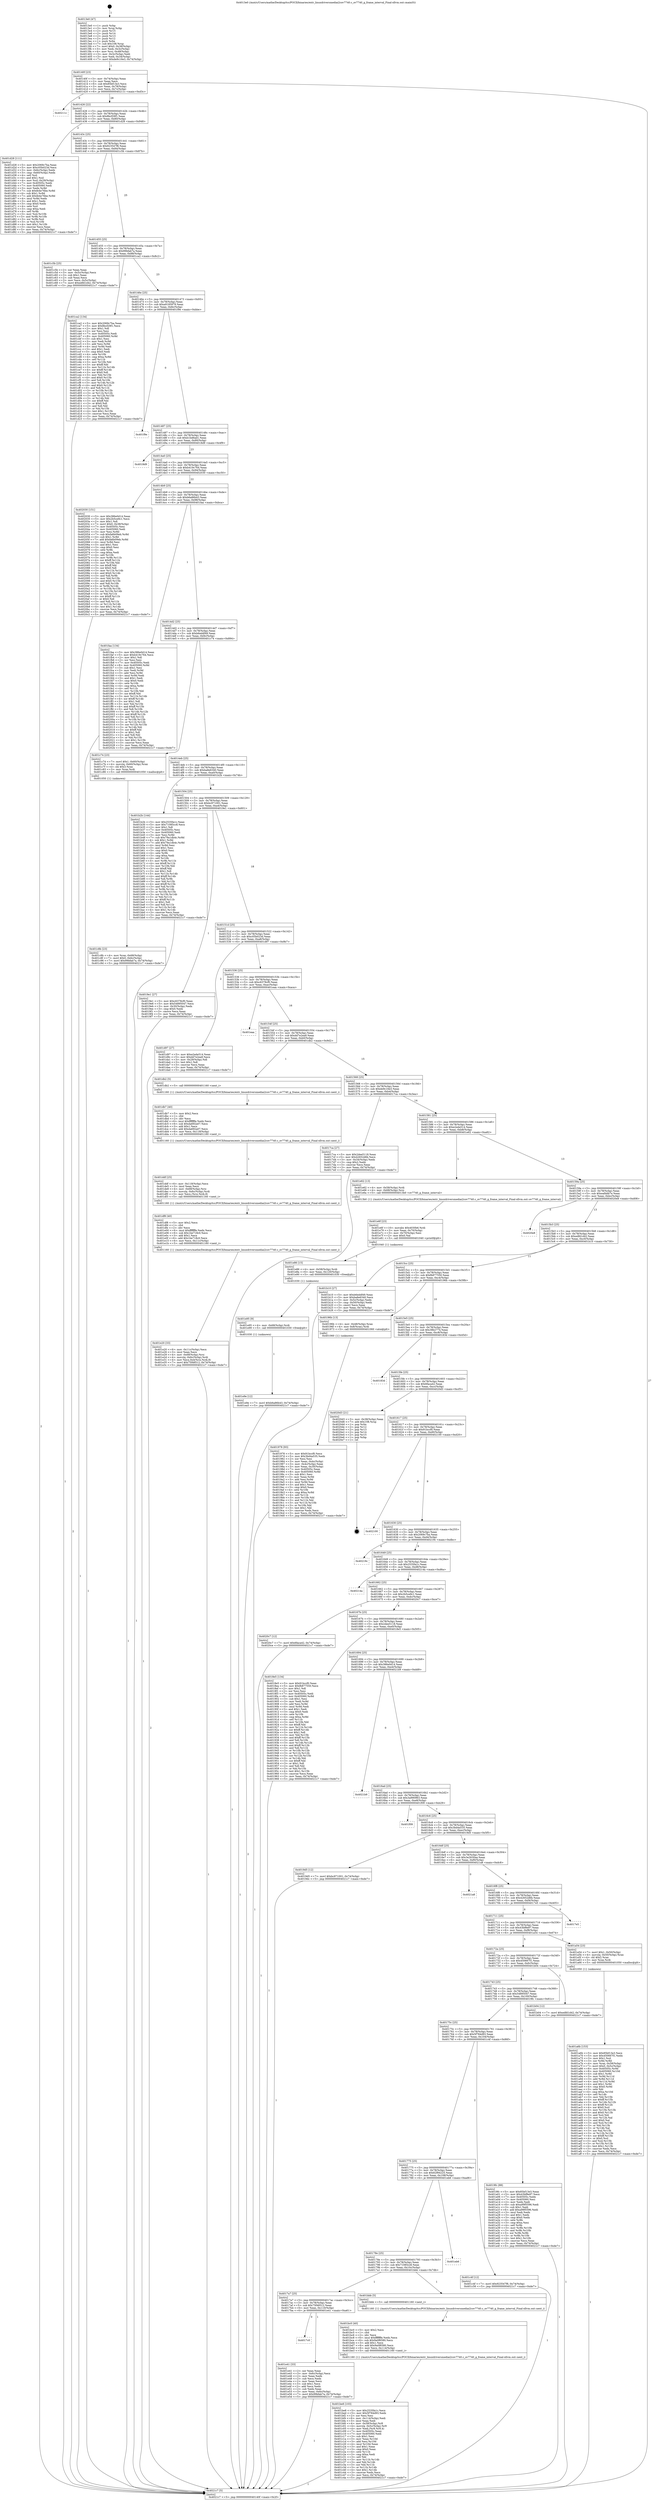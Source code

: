 digraph "0x4013e0" {
  label = "0x4013e0 (/mnt/c/Users/mathe/Desktop/tcc/POCII/binaries/extr_linuxdriversmediai2cov7740.c_ov7740_g_frame_interval_Final-ollvm.out::main(0))"
  labelloc = "t"
  node[shape=record]

  Entry [label="",width=0.3,height=0.3,shape=circle,fillcolor=black,style=filled]
  "0x40140f" [label="{
     0x40140f [23]\l
     | [instrs]\l
     &nbsp;&nbsp;0x40140f \<+3\>: mov -0x74(%rbp),%eax\l
     &nbsp;&nbsp;0x401412 \<+2\>: mov %eax,%ecx\l
     &nbsp;&nbsp;0x401414 \<+6\>: sub $0x85bf13e3,%ecx\l
     &nbsp;&nbsp;0x40141a \<+3\>: mov %eax,-0x78(%rbp)\l
     &nbsp;&nbsp;0x40141d \<+3\>: mov %ecx,-0x7c(%rbp)\l
     &nbsp;&nbsp;0x401420 \<+6\>: je 000000000040211c \<main+0xd3c\>\l
  }"]
  "0x40211c" [label="{
     0x40211c\l
  }", style=dashed]
  "0x401426" [label="{
     0x401426 [22]\l
     | [instrs]\l
     &nbsp;&nbsp;0x401426 \<+5\>: jmp 000000000040142b \<main+0x4b\>\l
     &nbsp;&nbsp;0x40142b \<+3\>: mov -0x78(%rbp),%eax\l
     &nbsp;&nbsp;0x40142e \<+5\>: sub $0x8bcf29f1,%eax\l
     &nbsp;&nbsp;0x401433 \<+3\>: mov %eax,-0x80(%rbp)\l
     &nbsp;&nbsp;0x401436 \<+6\>: je 0000000000401d28 \<main+0x948\>\l
  }"]
  Exit [label="",width=0.3,height=0.3,shape=circle,fillcolor=black,style=filled,peripheries=2]
  "0x401d28" [label="{
     0x401d28 [111]\l
     | [instrs]\l
     &nbsp;&nbsp;0x401d28 \<+5\>: mov $0x2069c7ba,%eax\l
     &nbsp;&nbsp;0x401d2d \<+5\>: mov $0xc05b023d,%ecx\l
     &nbsp;&nbsp;0x401d32 \<+3\>: mov -0x6c(%rbp),%edx\l
     &nbsp;&nbsp;0x401d35 \<+3\>: cmp -0x60(%rbp),%edx\l
     &nbsp;&nbsp;0x401d38 \<+4\>: setl %sil\l
     &nbsp;&nbsp;0x401d3c \<+4\>: and $0x1,%sil\l
     &nbsp;&nbsp;0x401d40 \<+4\>: mov %sil,-0x29(%rbp)\l
     &nbsp;&nbsp;0x401d44 \<+7\>: mov 0x40505c,%edx\l
     &nbsp;&nbsp;0x401d4b \<+7\>: mov 0x405060,%edi\l
     &nbsp;&nbsp;0x401d52 \<+3\>: mov %edx,%r8d\l
     &nbsp;&nbsp;0x401d55 \<+7\>: sub $0xfe4e76be,%r8d\l
     &nbsp;&nbsp;0x401d5c \<+4\>: sub $0x1,%r8d\l
     &nbsp;&nbsp;0x401d60 \<+7\>: add $0xfe4e76be,%r8d\l
     &nbsp;&nbsp;0x401d67 \<+4\>: imul %r8d,%edx\l
     &nbsp;&nbsp;0x401d6b \<+3\>: and $0x1,%edx\l
     &nbsp;&nbsp;0x401d6e \<+3\>: cmp $0x0,%edx\l
     &nbsp;&nbsp;0x401d71 \<+4\>: sete %sil\l
     &nbsp;&nbsp;0x401d75 \<+3\>: cmp $0xa,%edi\l
     &nbsp;&nbsp;0x401d78 \<+4\>: setl %r9b\l
     &nbsp;&nbsp;0x401d7c \<+3\>: mov %sil,%r10b\l
     &nbsp;&nbsp;0x401d7f \<+3\>: and %r9b,%r10b\l
     &nbsp;&nbsp;0x401d82 \<+3\>: xor %r9b,%sil\l
     &nbsp;&nbsp;0x401d85 \<+3\>: or %sil,%r10b\l
     &nbsp;&nbsp;0x401d88 \<+4\>: test $0x1,%r10b\l
     &nbsp;&nbsp;0x401d8c \<+3\>: cmovne %ecx,%eax\l
     &nbsp;&nbsp;0x401d8f \<+3\>: mov %eax,-0x74(%rbp)\l
     &nbsp;&nbsp;0x401d92 \<+5\>: jmp 00000000004021c7 \<main+0xde7\>\l
  }"]
  "0x40143c" [label="{
     0x40143c [25]\l
     | [instrs]\l
     &nbsp;&nbsp;0x40143c \<+5\>: jmp 0000000000401441 \<main+0x61\>\l
     &nbsp;&nbsp;0x401441 \<+3\>: mov -0x78(%rbp),%eax\l
     &nbsp;&nbsp;0x401444 \<+5\>: sub $0x923547f6,%eax\l
     &nbsp;&nbsp;0x401449 \<+6\>: mov %eax,-0x84(%rbp)\l
     &nbsp;&nbsp;0x40144f \<+6\>: je 0000000000401c5b \<main+0x87b\>\l
  }"]
  "0x401e9e" [label="{
     0x401e9e [12]\l
     | [instrs]\l
     &nbsp;&nbsp;0x401e9e \<+7\>: movl $0xb6a86b43,-0x74(%rbp)\l
     &nbsp;&nbsp;0x401ea5 \<+5\>: jmp 00000000004021c7 \<main+0xde7\>\l
  }"]
  "0x401c5b" [label="{
     0x401c5b [25]\l
     | [instrs]\l
     &nbsp;&nbsp;0x401c5b \<+2\>: xor %eax,%eax\l
     &nbsp;&nbsp;0x401c5d \<+3\>: mov -0x5c(%rbp),%ecx\l
     &nbsp;&nbsp;0x401c60 \<+3\>: sub $0x1,%eax\l
     &nbsp;&nbsp;0x401c63 \<+2\>: sub %eax,%ecx\l
     &nbsp;&nbsp;0x401c65 \<+3\>: mov %ecx,-0x5c(%rbp)\l
     &nbsp;&nbsp;0x401c68 \<+7\>: movl $0xedfd1d42,-0x74(%rbp)\l
     &nbsp;&nbsp;0x401c6f \<+5\>: jmp 00000000004021c7 \<main+0xde7\>\l
  }"]
  "0x401455" [label="{
     0x401455 [25]\l
     | [instrs]\l
     &nbsp;&nbsp;0x401455 \<+5\>: jmp 000000000040145a \<main+0x7a\>\l
     &nbsp;&nbsp;0x40145a \<+3\>: mov -0x78(%rbp),%eax\l
     &nbsp;&nbsp;0x40145d \<+5\>: sub $0x99bfab7a,%eax\l
     &nbsp;&nbsp;0x401462 \<+6\>: mov %eax,-0x88(%rbp)\l
     &nbsp;&nbsp;0x401468 \<+6\>: je 0000000000401ca2 \<main+0x8c2\>\l
  }"]
  "0x401e95" [label="{
     0x401e95 [9]\l
     | [instrs]\l
     &nbsp;&nbsp;0x401e95 \<+4\>: mov -0x68(%rbp),%rdi\l
     &nbsp;&nbsp;0x401e99 \<+5\>: call 0000000000401030 \<free@plt\>\l
     | [calls]\l
     &nbsp;&nbsp;0x401030 \{1\} (unknown)\l
  }"]
  "0x401ca2" [label="{
     0x401ca2 [134]\l
     | [instrs]\l
     &nbsp;&nbsp;0x401ca2 \<+5\>: mov $0x2069c7ba,%eax\l
     &nbsp;&nbsp;0x401ca7 \<+5\>: mov $0x8bcf29f1,%ecx\l
     &nbsp;&nbsp;0x401cac \<+2\>: mov $0x1,%dl\l
     &nbsp;&nbsp;0x401cae \<+2\>: xor %esi,%esi\l
     &nbsp;&nbsp;0x401cb0 \<+7\>: mov 0x40505c,%edi\l
     &nbsp;&nbsp;0x401cb7 \<+8\>: mov 0x405060,%r8d\l
     &nbsp;&nbsp;0x401cbf \<+3\>: sub $0x1,%esi\l
     &nbsp;&nbsp;0x401cc2 \<+3\>: mov %edi,%r9d\l
     &nbsp;&nbsp;0x401cc5 \<+3\>: add %esi,%r9d\l
     &nbsp;&nbsp;0x401cc8 \<+4\>: imul %r9d,%edi\l
     &nbsp;&nbsp;0x401ccc \<+3\>: and $0x1,%edi\l
     &nbsp;&nbsp;0x401ccf \<+3\>: cmp $0x0,%edi\l
     &nbsp;&nbsp;0x401cd2 \<+4\>: sete %r10b\l
     &nbsp;&nbsp;0x401cd6 \<+4\>: cmp $0xa,%r8d\l
     &nbsp;&nbsp;0x401cda \<+4\>: setl %r11b\l
     &nbsp;&nbsp;0x401cde \<+3\>: mov %r10b,%bl\l
     &nbsp;&nbsp;0x401ce1 \<+3\>: xor $0xff,%bl\l
     &nbsp;&nbsp;0x401ce4 \<+3\>: mov %r11b,%r14b\l
     &nbsp;&nbsp;0x401ce7 \<+4\>: xor $0xff,%r14b\l
     &nbsp;&nbsp;0x401ceb \<+3\>: xor $0x0,%dl\l
     &nbsp;&nbsp;0x401cee \<+3\>: mov %bl,%r15b\l
     &nbsp;&nbsp;0x401cf1 \<+4\>: and $0x0,%r15b\l
     &nbsp;&nbsp;0x401cf5 \<+3\>: and %dl,%r10b\l
     &nbsp;&nbsp;0x401cf8 \<+3\>: mov %r14b,%r12b\l
     &nbsp;&nbsp;0x401cfb \<+4\>: and $0x0,%r12b\l
     &nbsp;&nbsp;0x401cff \<+3\>: and %dl,%r11b\l
     &nbsp;&nbsp;0x401d02 \<+3\>: or %r10b,%r15b\l
     &nbsp;&nbsp;0x401d05 \<+3\>: or %r11b,%r12b\l
     &nbsp;&nbsp;0x401d08 \<+3\>: xor %r12b,%r15b\l
     &nbsp;&nbsp;0x401d0b \<+3\>: or %r14b,%bl\l
     &nbsp;&nbsp;0x401d0e \<+3\>: xor $0xff,%bl\l
     &nbsp;&nbsp;0x401d11 \<+3\>: or $0x0,%dl\l
     &nbsp;&nbsp;0x401d14 \<+2\>: and %dl,%bl\l
     &nbsp;&nbsp;0x401d16 \<+3\>: or %bl,%r15b\l
     &nbsp;&nbsp;0x401d19 \<+4\>: test $0x1,%r15b\l
     &nbsp;&nbsp;0x401d1d \<+3\>: cmovne %ecx,%eax\l
     &nbsp;&nbsp;0x401d20 \<+3\>: mov %eax,-0x74(%rbp)\l
     &nbsp;&nbsp;0x401d23 \<+5\>: jmp 00000000004021c7 \<main+0xde7\>\l
  }"]
  "0x40146e" [label="{
     0x40146e [25]\l
     | [instrs]\l
     &nbsp;&nbsp;0x40146e \<+5\>: jmp 0000000000401473 \<main+0x93\>\l
     &nbsp;&nbsp;0x401473 \<+3\>: mov -0x78(%rbp),%eax\l
     &nbsp;&nbsp;0x401476 \<+5\>: sub $0xa9185979,%eax\l
     &nbsp;&nbsp;0x40147b \<+6\>: mov %eax,-0x8c(%rbp)\l
     &nbsp;&nbsp;0x401481 \<+6\>: je 0000000000401f9e \<main+0xbbe\>\l
  }"]
  "0x401e86" [label="{
     0x401e86 [15]\l
     | [instrs]\l
     &nbsp;&nbsp;0x401e86 \<+4\>: mov -0x58(%rbp),%rdi\l
     &nbsp;&nbsp;0x401e8a \<+6\>: mov %eax,-0x120(%rbp)\l
     &nbsp;&nbsp;0x401e90 \<+5\>: call 0000000000401030 \<free@plt\>\l
     | [calls]\l
     &nbsp;&nbsp;0x401030 \{1\} (unknown)\l
  }"]
  "0x401f9e" [label="{
     0x401f9e\l
  }", style=dashed]
  "0x401487" [label="{
     0x401487 [25]\l
     | [instrs]\l
     &nbsp;&nbsp;0x401487 \<+5\>: jmp 000000000040148c \<main+0xac\>\l
     &nbsp;&nbsp;0x40148c \<+3\>: mov -0x78(%rbp),%eax\l
     &nbsp;&nbsp;0x40148f \<+5\>: sub $0xb1bd6ad1,%eax\l
     &nbsp;&nbsp;0x401494 \<+6\>: mov %eax,-0x90(%rbp)\l
     &nbsp;&nbsp;0x40149a \<+6\>: je 00000000004018d9 \<main+0x4f9\>\l
  }"]
  "0x401e6f" [label="{
     0x401e6f [23]\l
     | [instrs]\l
     &nbsp;&nbsp;0x401e6f \<+10\>: movabs $0x4030b6,%rdi\l
     &nbsp;&nbsp;0x401e79 \<+3\>: mov %eax,-0x70(%rbp)\l
     &nbsp;&nbsp;0x401e7c \<+3\>: mov -0x70(%rbp),%esi\l
     &nbsp;&nbsp;0x401e7f \<+2\>: mov $0x0,%al\l
     &nbsp;&nbsp;0x401e81 \<+5\>: call 0000000000401040 \<printf@plt\>\l
     | [calls]\l
     &nbsp;&nbsp;0x401040 \{1\} (unknown)\l
  }"]
  "0x4018d9" [label="{
     0x4018d9\l
  }", style=dashed]
  "0x4014a0" [label="{
     0x4014a0 [25]\l
     | [instrs]\l
     &nbsp;&nbsp;0x4014a0 \<+5\>: jmp 00000000004014a5 \<main+0xc5\>\l
     &nbsp;&nbsp;0x4014a5 \<+3\>: mov -0x78(%rbp),%eax\l
     &nbsp;&nbsp;0x4014a8 \<+5\>: sub $0xb419c764,%eax\l
     &nbsp;&nbsp;0x4014ad \<+6\>: mov %eax,-0x94(%rbp)\l
     &nbsp;&nbsp;0x4014b3 \<+6\>: je 0000000000402030 \<main+0xc50\>\l
  }"]
  "0x4017c0" [label="{
     0x4017c0\l
  }", style=dashed]
  "0x402030" [label="{
     0x402030 [151]\l
     | [instrs]\l
     &nbsp;&nbsp;0x402030 \<+5\>: mov $0x386e0d14,%eax\l
     &nbsp;&nbsp;0x402035 \<+5\>: mov $0x2b5ce9c1,%ecx\l
     &nbsp;&nbsp;0x40203a \<+2\>: mov $0x1,%dl\l
     &nbsp;&nbsp;0x40203c \<+7\>: movl $0x0,-0x38(%rbp)\l
     &nbsp;&nbsp;0x402043 \<+7\>: mov 0x40505c,%esi\l
     &nbsp;&nbsp;0x40204a \<+7\>: mov 0x405060,%edi\l
     &nbsp;&nbsp;0x402051 \<+3\>: mov %esi,%r8d\l
     &nbsp;&nbsp;0x402054 \<+7\>: sub $0xfa6b09eb,%r8d\l
     &nbsp;&nbsp;0x40205b \<+4\>: sub $0x1,%r8d\l
     &nbsp;&nbsp;0x40205f \<+7\>: add $0xfa6b09eb,%r8d\l
     &nbsp;&nbsp;0x402066 \<+4\>: imul %r8d,%esi\l
     &nbsp;&nbsp;0x40206a \<+3\>: and $0x1,%esi\l
     &nbsp;&nbsp;0x40206d \<+3\>: cmp $0x0,%esi\l
     &nbsp;&nbsp;0x402070 \<+4\>: sete %r9b\l
     &nbsp;&nbsp;0x402074 \<+3\>: cmp $0xa,%edi\l
     &nbsp;&nbsp;0x402077 \<+4\>: setl %r10b\l
     &nbsp;&nbsp;0x40207b \<+3\>: mov %r9b,%r11b\l
     &nbsp;&nbsp;0x40207e \<+4\>: xor $0xff,%r11b\l
     &nbsp;&nbsp;0x402082 \<+3\>: mov %r10b,%bl\l
     &nbsp;&nbsp;0x402085 \<+3\>: xor $0xff,%bl\l
     &nbsp;&nbsp;0x402088 \<+3\>: xor $0x0,%dl\l
     &nbsp;&nbsp;0x40208b \<+3\>: mov %r11b,%r14b\l
     &nbsp;&nbsp;0x40208e \<+4\>: and $0x0,%r14b\l
     &nbsp;&nbsp;0x402092 \<+3\>: and %dl,%r9b\l
     &nbsp;&nbsp;0x402095 \<+3\>: mov %bl,%r15b\l
     &nbsp;&nbsp;0x402098 \<+4\>: and $0x0,%r15b\l
     &nbsp;&nbsp;0x40209c \<+3\>: and %dl,%r10b\l
     &nbsp;&nbsp;0x40209f \<+3\>: or %r9b,%r14b\l
     &nbsp;&nbsp;0x4020a2 \<+3\>: or %r10b,%r15b\l
     &nbsp;&nbsp;0x4020a5 \<+3\>: xor %r15b,%r14b\l
     &nbsp;&nbsp;0x4020a8 \<+3\>: or %bl,%r11b\l
     &nbsp;&nbsp;0x4020ab \<+4\>: xor $0xff,%r11b\l
     &nbsp;&nbsp;0x4020af \<+3\>: or $0x0,%dl\l
     &nbsp;&nbsp;0x4020b2 \<+3\>: and %dl,%r11b\l
     &nbsp;&nbsp;0x4020b5 \<+3\>: or %r11b,%r14b\l
     &nbsp;&nbsp;0x4020b8 \<+4\>: test $0x1,%r14b\l
     &nbsp;&nbsp;0x4020bc \<+3\>: cmovne %ecx,%eax\l
     &nbsp;&nbsp;0x4020bf \<+3\>: mov %eax,-0x74(%rbp)\l
     &nbsp;&nbsp;0x4020c2 \<+5\>: jmp 00000000004021c7 \<main+0xde7\>\l
  }"]
  "0x4014b9" [label="{
     0x4014b9 [25]\l
     | [instrs]\l
     &nbsp;&nbsp;0x4014b9 \<+5\>: jmp 00000000004014be \<main+0xde\>\l
     &nbsp;&nbsp;0x4014be \<+3\>: mov -0x78(%rbp),%eax\l
     &nbsp;&nbsp;0x4014c1 \<+5\>: sub $0xb6a86b43,%eax\l
     &nbsp;&nbsp;0x4014c6 \<+6\>: mov %eax,-0x98(%rbp)\l
     &nbsp;&nbsp;0x4014cc \<+6\>: je 0000000000401faa \<main+0xbca\>\l
  }"]
  "0x401e41" [label="{
     0x401e41 [33]\l
     | [instrs]\l
     &nbsp;&nbsp;0x401e41 \<+2\>: xor %eax,%eax\l
     &nbsp;&nbsp;0x401e43 \<+3\>: mov -0x6c(%rbp),%ecx\l
     &nbsp;&nbsp;0x401e46 \<+2\>: mov %eax,%edx\l
     &nbsp;&nbsp;0x401e48 \<+2\>: sub %ecx,%edx\l
     &nbsp;&nbsp;0x401e4a \<+2\>: mov %eax,%ecx\l
     &nbsp;&nbsp;0x401e4c \<+3\>: sub $0x1,%ecx\l
     &nbsp;&nbsp;0x401e4f \<+2\>: add %ecx,%edx\l
     &nbsp;&nbsp;0x401e51 \<+2\>: sub %edx,%eax\l
     &nbsp;&nbsp;0x401e53 \<+3\>: mov %eax,-0x6c(%rbp)\l
     &nbsp;&nbsp;0x401e56 \<+7\>: movl $0x99bfab7a,-0x74(%rbp)\l
     &nbsp;&nbsp;0x401e5d \<+5\>: jmp 00000000004021c7 \<main+0xde7\>\l
  }"]
  "0x401faa" [label="{
     0x401faa [134]\l
     | [instrs]\l
     &nbsp;&nbsp;0x401faa \<+5\>: mov $0x386e0d14,%eax\l
     &nbsp;&nbsp;0x401faf \<+5\>: mov $0xb419c764,%ecx\l
     &nbsp;&nbsp;0x401fb4 \<+2\>: mov $0x1,%dl\l
     &nbsp;&nbsp;0x401fb6 \<+2\>: xor %esi,%esi\l
     &nbsp;&nbsp;0x401fb8 \<+7\>: mov 0x40505c,%edi\l
     &nbsp;&nbsp;0x401fbf \<+8\>: mov 0x405060,%r8d\l
     &nbsp;&nbsp;0x401fc7 \<+3\>: sub $0x1,%esi\l
     &nbsp;&nbsp;0x401fca \<+3\>: mov %edi,%r9d\l
     &nbsp;&nbsp;0x401fcd \<+3\>: add %esi,%r9d\l
     &nbsp;&nbsp;0x401fd0 \<+4\>: imul %r9d,%edi\l
     &nbsp;&nbsp;0x401fd4 \<+3\>: and $0x1,%edi\l
     &nbsp;&nbsp;0x401fd7 \<+3\>: cmp $0x0,%edi\l
     &nbsp;&nbsp;0x401fda \<+4\>: sete %r10b\l
     &nbsp;&nbsp;0x401fde \<+4\>: cmp $0xa,%r8d\l
     &nbsp;&nbsp;0x401fe2 \<+4\>: setl %r11b\l
     &nbsp;&nbsp;0x401fe6 \<+3\>: mov %r10b,%bl\l
     &nbsp;&nbsp;0x401fe9 \<+3\>: xor $0xff,%bl\l
     &nbsp;&nbsp;0x401fec \<+3\>: mov %r11b,%r14b\l
     &nbsp;&nbsp;0x401fef \<+4\>: xor $0xff,%r14b\l
     &nbsp;&nbsp;0x401ff3 \<+3\>: xor $0x1,%dl\l
     &nbsp;&nbsp;0x401ff6 \<+3\>: mov %bl,%r15b\l
     &nbsp;&nbsp;0x401ff9 \<+4\>: and $0xff,%r15b\l
     &nbsp;&nbsp;0x401ffd \<+3\>: and %dl,%r10b\l
     &nbsp;&nbsp;0x402000 \<+3\>: mov %r14b,%r12b\l
     &nbsp;&nbsp;0x402003 \<+4\>: and $0xff,%r12b\l
     &nbsp;&nbsp;0x402007 \<+3\>: and %dl,%r11b\l
     &nbsp;&nbsp;0x40200a \<+3\>: or %r10b,%r15b\l
     &nbsp;&nbsp;0x40200d \<+3\>: or %r11b,%r12b\l
     &nbsp;&nbsp;0x402010 \<+3\>: xor %r12b,%r15b\l
     &nbsp;&nbsp;0x402013 \<+3\>: or %r14b,%bl\l
     &nbsp;&nbsp;0x402016 \<+3\>: xor $0xff,%bl\l
     &nbsp;&nbsp;0x402019 \<+3\>: or $0x1,%dl\l
     &nbsp;&nbsp;0x40201c \<+2\>: and %dl,%bl\l
     &nbsp;&nbsp;0x40201e \<+3\>: or %bl,%r15b\l
     &nbsp;&nbsp;0x402021 \<+4\>: test $0x1,%r15b\l
     &nbsp;&nbsp;0x402025 \<+3\>: cmovne %ecx,%eax\l
     &nbsp;&nbsp;0x402028 \<+3\>: mov %eax,-0x74(%rbp)\l
     &nbsp;&nbsp;0x40202b \<+5\>: jmp 00000000004021c7 \<main+0xde7\>\l
  }"]
  "0x4014d2" [label="{
     0x4014d2 [25]\l
     | [instrs]\l
     &nbsp;&nbsp;0x4014d2 \<+5\>: jmp 00000000004014d7 \<main+0xf7\>\l
     &nbsp;&nbsp;0x4014d7 \<+3\>: mov -0x78(%rbp),%eax\l
     &nbsp;&nbsp;0x4014da \<+5\>: sub $0xb6eddf49,%eax\l
     &nbsp;&nbsp;0x4014df \<+6\>: mov %eax,-0x9c(%rbp)\l
     &nbsp;&nbsp;0x4014e5 \<+6\>: je 0000000000401c74 \<main+0x894\>\l
  }"]
  "0x401e20" [label="{
     0x401e20 [33]\l
     | [instrs]\l
     &nbsp;&nbsp;0x401e20 \<+6\>: mov -0x11c(%rbp),%ecx\l
     &nbsp;&nbsp;0x401e26 \<+3\>: imul %eax,%ecx\l
     &nbsp;&nbsp;0x401e29 \<+4\>: mov -0x68(%rbp),%rsi\l
     &nbsp;&nbsp;0x401e2d \<+4\>: movslq -0x6c(%rbp),%rdi\l
     &nbsp;&nbsp;0x401e31 \<+4\>: mov %ecx,0x4(%rsi,%rdi,8)\l
     &nbsp;&nbsp;0x401e35 \<+7\>: movl $0x75f48512,-0x74(%rbp)\l
     &nbsp;&nbsp;0x401e3c \<+5\>: jmp 00000000004021c7 \<main+0xde7\>\l
  }"]
  "0x401c74" [label="{
     0x401c74 [23]\l
     | [instrs]\l
     &nbsp;&nbsp;0x401c74 \<+7\>: movl $0x1,-0x60(%rbp)\l
     &nbsp;&nbsp;0x401c7b \<+4\>: movslq -0x60(%rbp),%rax\l
     &nbsp;&nbsp;0x401c7f \<+4\>: shl $0x3,%rax\l
     &nbsp;&nbsp;0x401c83 \<+3\>: mov %rax,%rdi\l
     &nbsp;&nbsp;0x401c86 \<+5\>: call 0000000000401050 \<malloc@plt\>\l
     | [calls]\l
     &nbsp;&nbsp;0x401050 \{1\} (unknown)\l
  }"]
  "0x4014eb" [label="{
     0x4014eb [25]\l
     | [instrs]\l
     &nbsp;&nbsp;0x4014eb \<+5\>: jmp 00000000004014f0 \<main+0x110\>\l
     &nbsp;&nbsp;0x4014f0 \<+3\>: mov -0x78(%rbp),%eax\l
     &nbsp;&nbsp;0x4014f3 \<+5\>: sub $0xba8e6340,%eax\l
     &nbsp;&nbsp;0x4014f8 \<+6\>: mov %eax,-0xa0(%rbp)\l
     &nbsp;&nbsp;0x4014fe \<+6\>: je 0000000000401b2b \<main+0x74b\>\l
  }"]
  "0x401df8" [label="{
     0x401df8 [40]\l
     | [instrs]\l
     &nbsp;&nbsp;0x401df8 \<+5\>: mov $0x2,%ecx\l
     &nbsp;&nbsp;0x401dfd \<+1\>: cltd\l
     &nbsp;&nbsp;0x401dfe \<+2\>: idiv %ecx\l
     &nbsp;&nbsp;0x401e00 \<+6\>: imul $0xfffffffe,%edx,%ecx\l
     &nbsp;&nbsp;0x401e06 \<+6\>: sub $0x1be718c0,%ecx\l
     &nbsp;&nbsp;0x401e0c \<+3\>: add $0x1,%ecx\l
     &nbsp;&nbsp;0x401e0f \<+6\>: add $0x1be718c0,%ecx\l
     &nbsp;&nbsp;0x401e15 \<+6\>: mov %ecx,-0x11c(%rbp)\l
     &nbsp;&nbsp;0x401e1b \<+5\>: call 0000000000401160 \<next_i\>\l
     | [calls]\l
     &nbsp;&nbsp;0x401160 \{1\} (/mnt/c/Users/mathe/Desktop/tcc/POCII/binaries/extr_linuxdriversmediai2cov7740.c_ov7740_g_frame_interval_Final-ollvm.out::next_i)\l
  }"]
  "0x401b2b" [label="{
     0x401b2b [144]\l
     | [instrs]\l
     &nbsp;&nbsp;0x401b2b \<+5\>: mov $0x2535fa1c,%eax\l
     &nbsp;&nbsp;0x401b30 \<+5\>: mov $0x71085cc8,%ecx\l
     &nbsp;&nbsp;0x401b35 \<+2\>: mov $0x1,%dl\l
     &nbsp;&nbsp;0x401b37 \<+7\>: mov 0x40505c,%esi\l
     &nbsp;&nbsp;0x401b3e \<+7\>: mov 0x405060,%edi\l
     &nbsp;&nbsp;0x401b45 \<+3\>: mov %esi,%r8d\l
     &nbsp;&nbsp;0x401b48 \<+7\>: sub $0x79a1db4c,%r8d\l
     &nbsp;&nbsp;0x401b4f \<+4\>: sub $0x1,%r8d\l
     &nbsp;&nbsp;0x401b53 \<+7\>: add $0x79a1db4c,%r8d\l
     &nbsp;&nbsp;0x401b5a \<+4\>: imul %r8d,%esi\l
     &nbsp;&nbsp;0x401b5e \<+3\>: and $0x1,%esi\l
     &nbsp;&nbsp;0x401b61 \<+3\>: cmp $0x0,%esi\l
     &nbsp;&nbsp;0x401b64 \<+4\>: sete %r9b\l
     &nbsp;&nbsp;0x401b68 \<+3\>: cmp $0xa,%edi\l
     &nbsp;&nbsp;0x401b6b \<+4\>: setl %r10b\l
     &nbsp;&nbsp;0x401b6f \<+3\>: mov %r9b,%r11b\l
     &nbsp;&nbsp;0x401b72 \<+4\>: xor $0xff,%r11b\l
     &nbsp;&nbsp;0x401b76 \<+3\>: mov %r10b,%bl\l
     &nbsp;&nbsp;0x401b79 \<+3\>: xor $0xff,%bl\l
     &nbsp;&nbsp;0x401b7c \<+3\>: xor $0x1,%dl\l
     &nbsp;&nbsp;0x401b7f \<+3\>: mov %r11b,%r14b\l
     &nbsp;&nbsp;0x401b82 \<+4\>: and $0xff,%r14b\l
     &nbsp;&nbsp;0x401b86 \<+3\>: and %dl,%r9b\l
     &nbsp;&nbsp;0x401b89 \<+3\>: mov %bl,%r15b\l
     &nbsp;&nbsp;0x401b8c \<+4\>: and $0xff,%r15b\l
     &nbsp;&nbsp;0x401b90 \<+3\>: and %dl,%r10b\l
     &nbsp;&nbsp;0x401b93 \<+3\>: or %r9b,%r14b\l
     &nbsp;&nbsp;0x401b96 \<+3\>: or %r10b,%r15b\l
     &nbsp;&nbsp;0x401b99 \<+3\>: xor %r15b,%r14b\l
     &nbsp;&nbsp;0x401b9c \<+3\>: or %bl,%r11b\l
     &nbsp;&nbsp;0x401b9f \<+4\>: xor $0xff,%r11b\l
     &nbsp;&nbsp;0x401ba3 \<+3\>: or $0x1,%dl\l
     &nbsp;&nbsp;0x401ba6 \<+3\>: and %dl,%r11b\l
     &nbsp;&nbsp;0x401ba9 \<+3\>: or %r11b,%r14b\l
     &nbsp;&nbsp;0x401bac \<+4\>: test $0x1,%r14b\l
     &nbsp;&nbsp;0x401bb0 \<+3\>: cmovne %ecx,%eax\l
     &nbsp;&nbsp;0x401bb3 \<+3\>: mov %eax,-0x74(%rbp)\l
     &nbsp;&nbsp;0x401bb6 \<+5\>: jmp 00000000004021c7 \<main+0xde7\>\l
  }"]
  "0x401504" [label="{
     0x401504 [25]\l
     | [instrs]\l
     &nbsp;&nbsp;0x401504 \<+5\>: jmp 0000000000401509 \<main+0x129\>\l
     &nbsp;&nbsp;0x401509 \<+3\>: mov -0x78(%rbp),%eax\l
     &nbsp;&nbsp;0x40150c \<+5\>: sub $0xbc971001,%eax\l
     &nbsp;&nbsp;0x401511 \<+6\>: mov %eax,-0xa4(%rbp)\l
     &nbsp;&nbsp;0x401517 \<+6\>: je 00000000004019e1 \<main+0x601\>\l
  }"]
  "0x401ddf" [label="{
     0x401ddf [25]\l
     | [instrs]\l
     &nbsp;&nbsp;0x401ddf \<+6\>: mov -0x118(%rbp),%ecx\l
     &nbsp;&nbsp;0x401de5 \<+3\>: imul %eax,%ecx\l
     &nbsp;&nbsp;0x401de8 \<+4\>: mov -0x68(%rbp),%rsi\l
     &nbsp;&nbsp;0x401dec \<+4\>: movslq -0x6c(%rbp),%rdi\l
     &nbsp;&nbsp;0x401df0 \<+3\>: mov %ecx,(%rsi,%rdi,8)\l
     &nbsp;&nbsp;0x401df3 \<+5\>: call 0000000000401160 \<next_i\>\l
     | [calls]\l
     &nbsp;&nbsp;0x401160 \{1\} (/mnt/c/Users/mathe/Desktop/tcc/POCII/binaries/extr_linuxdriversmediai2cov7740.c_ov7740_g_frame_interval_Final-ollvm.out::next_i)\l
  }"]
  "0x4019e1" [label="{
     0x4019e1 [27]\l
     | [instrs]\l
     &nbsp;&nbsp;0x4019e1 \<+5\>: mov $0xc6378cf0,%eax\l
     &nbsp;&nbsp;0x4019e6 \<+5\>: mov $0x54895047,%ecx\l
     &nbsp;&nbsp;0x4019eb \<+3\>: mov -0x30(%rbp),%edx\l
     &nbsp;&nbsp;0x4019ee \<+3\>: cmp $0x0,%edx\l
     &nbsp;&nbsp;0x4019f1 \<+3\>: cmove %ecx,%eax\l
     &nbsp;&nbsp;0x4019f4 \<+3\>: mov %eax,-0x74(%rbp)\l
     &nbsp;&nbsp;0x4019f7 \<+5\>: jmp 00000000004021c7 \<main+0xde7\>\l
  }"]
  "0x40151d" [label="{
     0x40151d [25]\l
     | [instrs]\l
     &nbsp;&nbsp;0x40151d \<+5\>: jmp 0000000000401522 \<main+0x142\>\l
     &nbsp;&nbsp;0x401522 \<+3\>: mov -0x78(%rbp),%eax\l
     &nbsp;&nbsp;0x401525 \<+5\>: sub $0xc05b023d,%eax\l
     &nbsp;&nbsp;0x40152a \<+6\>: mov %eax,-0xa8(%rbp)\l
     &nbsp;&nbsp;0x401530 \<+6\>: je 0000000000401d97 \<main+0x9b7\>\l
  }"]
  "0x401db7" [label="{
     0x401db7 [40]\l
     | [instrs]\l
     &nbsp;&nbsp;0x401db7 \<+5\>: mov $0x2,%ecx\l
     &nbsp;&nbsp;0x401dbc \<+1\>: cltd\l
     &nbsp;&nbsp;0x401dbd \<+2\>: idiv %ecx\l
     &nbsp;&nbsp;0x401dbf \<+6\>: imul $0xfffffffe,%edx,%ecx\l
     &nbsp;&nbsp;0x401dc5 \<+6\>: sub $0xda692a07,%ecx\l
     &nbsp;&nbsp;0x401dcb \<+3\>: add $0x1,%ecx\l
     &nbsp;&nbsp;0x401dce \<+6\>: add $0xda692a07,%ecx\l
     &nbsp;&nbsp;0x401dd4 \<+6\>: mov %ecx,-0x118(%rbp)\l
     &nbsp;&nbsp;0x401dda \<+5\>: call 0000000000401160 \<next_i\>\l
     | [calls]\l
     &nbsp;&nbsp;0x401160 \{1\} (/mnt/c/Users/mathe/Desktop/tcc/POCII/binaries/extr_linuxdriversmediai2cov7740.c_ov7740_g_frame_interval_Final-ollvm.out::next_i)\l
  }"]
  "0x401d97" [label="{
     0x401d97 [27]\l
     | [instrs]\l
     &nbsp;&nbsp;0x401d97 \<+5\>: mov $0xe2ede514,%eax\l
     &nbsp;&nbsp;0x401d9c \<+5\>: mov $0xdd7e2ea9,%ecx\l
     &nbsp;&nbsp;0x401da1 \<+3\>: mov -0x29(%rbp),%dl\l
     &nbsp;&nbsp;0x401da4 \<+3\>: test $0x1,%dl\l
     &nbsp;&nbsp;0x401da7 \<+3\>: cmovne %ecx,%eax\l
     &nbsp;&nbsp;0x401daa \<+3\>: mov %eax,-0x74(%rbp)\l
     &nbsp;&nbsp;0x401dad \<+5\>: jmp 00000000004021c7 \<main+0xde7\>\l
  }"]
  "0x401536" [label="{
     0x401536 [25]\l
     | [instrs]\l
     &nbsp;&nbsp;0x401536 \<+5\>: jmp 000000000040153b \<main+0x15b\>\l
     &nbsp;&nbsp;0x40153b \<+3\>: mov -0x78(%rbp),%eax\l
     &nbsp;&nbsp;0x40153e \<+5\>: sub $0xc6378cf0,%eax\l
     &nbsp;&nbsp;0x401543 \<+6\>: mov %eax,-0xac(%rbp)\l
     &nbsp;&nbsp;0x401549 \<+6\>: je 0000000000401eaa \<main+0xaca\>\l
  }"]
  "0x401c8b" [label="{
     0x401c8b [23]\l
     | [instrs]\l
     &nbsp;&nbsp;0x401c8b \<+4\>: mov %rax,-0x68(%rbp)\l
     &nbsp;&nbsp;0x401c8f \<+7\>: movl $0x0,-0x6c(%rbp)\l
     &nbsp;&nbsp;0x401c96 \<+7\>: movl $0x99bfab7a,-0x74(%rbp)\l
     &nbsp;&nbsp;0x401c9d \<+5\>: jmp 00000000004021c7 \<main+0xde7\>\l
  }"]
  "0x401eaa" [label="{
     0x401eaa\l
  }", style=dashed]
  "0x40154f" [label="{
     0x40154f [25]\l
     | [instrs]\l
     &nbsp;&nbsp;0x40154f \<+5\>: jmp 0000000000401554 \<main+0x174\>\l
     &nbsp;&nbsp;0x401554 \<+3\>: mov -0x78(%rbp),%eax\l
     &nbsp;&nbsp;0x401557 \<+5\>: sub $0xdd7e2ea9,%eax\l
     &nbsp;&nbsp;0x40155c \<+6\>: mov %eax,-0xb0(%rbp)\l
     &nbsp;&nbsp;0x401562 \<+6\>: je 0000000000401db2 \<main+0x9d2\>\l
  }"]
  "0x401be8" [label="{
     0x401be8 [103]\l
     | [instrs]\l
     &nbsp;&nbsp;0x401be8 \<+5\>: mov $0x2535fa1c,%ecx\l
     &nbsp;&nbsp;0x401bed \<+5\>: mov $0x5f784d93,%edx\l
     &nbsp;&nbsp;0x401bf2 \<+2\>: xor %esi,%esi\l
     &nbsp;&nbsp;0x401bf4 \<+6\>: mov -0x114(%rbp),%edi\l
     &nbsp;&nbsp;0x401bfa \<+3\>: imul %eax,%edi\l
     &nbsp;&nbsp;0x401bfd \<+4\>: mov -0x58(%rbp),%r8\l
     &nbsp;&nbsp;0x401c01 \<+4\>: movslq -0x5c(%rbp),%r9\l
     &nbsp;&nbsp;0x401c05 \<+4\>: mov %edi,(%r8,%r9,4)\l
     &nbsp;&nbsp;0x401c09 \<+7\>: mov 0x40505c,%eax\l
     &nbsp;&nbsp;0x401c10 \<+7\>: mov 0x405060,%edi\l
     &nbsp;&nbsp;0x401c17 \<+3\>: sub $0x1,%esi\l
     &nbsp;&nbsp;0x401c1a \<+3\>: mov %eax,%r10d\l
     &nbsp;&nbsp;0x401c1d \<+3\>: add %esi,%r10d\l
     &nbsp;&nbsp;0x401c20 \<+4\>: imul %r10d,%eax\l
     &nbsp;&nbsp;0x401c24 \<+3\>: and $0x1,%eax\l
     &nbsp;&nbsp;0x401c27 \<+3\>: cmp $0x0,%eax\l
     &nbsp;&nbsp;0x401c2a \<+4\>: sete %r11b\l
     &nbsp;&nbsp;0x401c2e \<+3\>: cmp $0xa,%edi\l
     &nbsp;&nbsp;0x401c31 \<+3\>: setl %bl\l
     &nbsp;&nbsp;0x401c34 \<+3\>: mov %r11b,%r14b\l
     &nbsp;&nbsp;0x401c37 \<+3\>: and %bl,%r14b\l
     &nbsp;&nbsp;0x401c3a \<+3\>: xor %bl,%r11b\l
     &nbsp;&nbsp;0x401c3d \<+3\>: or %r11b,%r14b\l
     &nbsp;&nbsp;0x401c40 \<+4\>: test $0x1,%r14b\l
     &nbsp;&nbsp;0x401c44 \<+3\>: cmovne %edx,%ecx\l
     &nbsp;&nbsp;0x401c47 \<+3\>: mov %ecx,-0x74(%rbp)\l
     &nbsp;&nbsp;0x401c4a \<+5\>: jmp 00000000004021c7 \<main+0xde7\>\l
  }"]
  "0x401db2" [label="{
     0x401db2 [5]\l
     | [instrs]\l
     &nbsp;&nbsp;0x401db2 \<+5\>: call 0000000000401160 \<next_i\>\l
     | [calls]\l
     &nbsp;&nbsp;0x401160 \{1\} (/mnt/c/Users/mathe/Desktop/tcc/POCII/binaries/extr_linuxdriversmediai2cov7740.c_ov7740_g_frame_interval_Final-ollvm.out::next_i)\l
  }"]
  "0x401568" [label="{
     0x401568 [25]\l
     | [instrs]\l
     &nbsp;&nbsp;0x401568 \<+5\>: jmp 000000000040156d \<main+0x18d\>\l
     &nbsp;&nbsp;0x40156d \<+3\>: mov -0x78(%rbp),%eax\l
     &nbsp;&nbsp;0x401570 \<+5\>: sub $0xde9c16e3,%eax\l
     &nbsp;&nbsp;0x401575 \<+6\>: mov %eax,-0xb4(%rbp)\l
     &nbsp;&nbsp;0x40157b \<+6\>: je 00000000004017ca \<main+0x3ea\>\l
  }"]
  "0x401bc0" [label="{
     0x401bc0 [40]\l
     | [instrs]\l
     &nbsp;&nbsp;0x401bc0 \<+5\>: mov $0x2,%ecx\l
     &nbsp;&nbsp;0x401bc5 \<+1\>: cltd\l
     &nbsp;&nbsp;0x401bc6 \<+2\>: idiv %ecx\l
     &nbsp;&nbsp;0x401bc8 \<+6\>: imul $0xfffffffe,%edx,%ecx\l
     &nbsp;&nbsp;0x401bce \<+6\>: sub $0x9a0f6580,%ecx\l
     &nbsp;&nbsp;0x401bd4 \<+3\>: add $0x1,%ecx\l
     &nbsp;&nbsp;0x401bd7 \<+6\>: add $0x9a0f6580,%ecx\l
     &nbsp;&nbsp;0x401bdd \<+6\>: mov %ecx,-0x114(%rbp)\l
     &nbsp;&nbsp;0x401be3 \<+5\>: call 0000000000401160 \<next_i\>\l
     | [calls]\l
     &nbsp;&nbsp;0x401160 \{1\} (/mnt/c/Users/mathe/Desktop/tcc/POCII/binaries/extr_linuxdriversmediai2cov7740.c_ov7740_g_frame_interval_Final-ollvm.out::next_i)\l
  }"]
  "0x4017ca" [label="{
     0x4017ca [27]\l
     | [instrs]\l
     &nbsp;&nbsp;0x4017ca \<+5\>: mov $0x2dee5118,%eax\l
     &nbsp;&nbsp;0x4017cf \<+5\>: mov $0x42652d6b,%ecx\l
     &nbsp;&nbsp;0x4017d4 \<+3\>: mov -0x34(%rbp),%edx\l
     &nbsp;&nbsp;0x4017d7 \<+3\>: cmp $0x2,%edx\l
     &nbsp;&nbsp;0x4017da \<+3\>: cmovne %ecx,%eax\l
     &nbsp;&nbsp;0x4017dd \<+3\>: mov %eax,-0x74(%rbp)\l
     &nbsp;&nbsp;0x4017e0 \<+5\>: jmp 00000000004021c7 \<main+0xde7\>\l
  }"]
  "0x401581" [label="{
     0x401581 [25]\l
     | [instrs]\l
     &nbsp;&nbsp;0x401581 \<+5\>: jmp 0000000000401586 \<main+0x1a6\>\l
     &nbsp;&nbsp;0x401586 \<+3\>: mov -0x78(%rbp),%eax\l
     &nbsp;&nbsp;0x401589 \<+5\>: sub $0xe2ede514,%eax\l
     &nbsp;&nbsp;0x40158e \<+6\>: mov %eax,-0xb8(%rbp)\l
     &nbsp;&nbsp;0x401594 \<+6\>: je 0000000000401e62 \<main+0xa82\>\l
  }"]
  "0x4021c7" [label="{
     0x4021c7 [5]\l
     | [instrs]\l
     &nbsp;&nbsp;0x4021c7 \<+5\>: jmp 000000000040140f \<main+0x2f\>\l
  }"]
  "0x4013e0" [label="{
     0x4013e0 [47]\l
     | [instrs]\l
     &nbsp;&nbsp;0x4013e0 \<+1\>: push %rbp\l
     &nbsp;&nbsp;0x4013e1 \<+3\>: mov %rsp,%rbp\l
     &nbsp;&nbsp;0x4013e4 \<+2\>: push %r15\l
     &nbsp;&nbsp;0x4013e6 \<+2\>: push %r14\l
     &nbsp;&nbsp;0x4013e8 \<+2\>: push %r13\l
     &nbsp;&nbsp;0x4013ea \<+2\>: push %r12\l
     &nbsp;&nbsp;0x4013ec \<+1\>: push %rbx\l
     &nbsp;&nbsp;0x4013ed \<+7\>: sub $0x108,%rsp\l
     &nbsp;&nbsp;0x4013f4 \<+7\>: movl $0x0,-0x38(%rbp)\l
     &nbsp;&nbsp;0x4013fb \<+3\>: mov %edi,-0x3c(%rbp)\l
     &nbsp;&nbsp;0x4013fe \<+4\>: mov %rsi,-0x48(%rbp)\l
     &nbsp;&nbsp;0x401402 \<+3\>: mov -0x3c(%rbp),%edi\l
     &nbsp;&nbsp;0x401405 \<+3\>: mov %edi,-0x34(%rbp)\l
     &nbsp;&nbsp;0x401408 \<+7\>: movl $0xde9c16e3,-0x74(%rbp)\l
  }"]
  "0x4017a7" [label="{
     0x4017a7 [25]\l
     | [instrs]\l
     &nbsp;&nbsp;0x4017a7 \<+5\>: jmp 00000000004017ac \<main+0x3cc\>\l
     &nbsp;&nbsp;0x4017ac \<+3\>: mov -0x78(%rbp),%eax\l
     &nbsp;&nbsp;0x4017af \<+5\>: sub $0x75f48512,%eax\l
     &nbsp;&nbsp;0x4017b4 \<+6\>: mov %eax,-0x110(%rbp)\l
     &nbsp;&nbsp;0x4017ba \<+6\>: je 0000000000401e41 \<main+0xa61\>\l
  }"]
  "0x401e62" [label="{
     0x401e62 [13]\l
     | [instrs]\l
     &nbsp;&nbsp;0x401e62 \<+4\>: mov -0x58(%rbp),%rdi\l
     &nbsp;&nbsp;0x401e66 \<+4\>: mov -0x68(%rbp),%rsi\l
     &nbsp;&nbsp;0x401e6a \<+5\>: call 00000000004013b0 \<ov7740_g_frame_interval\>\l
     | [calls]\l
     &nbsp;&nbsp;0x4013b0 \{1\} (/mnt/c/Users/mathe/Desktop/tcc/POCII/binaries/extr_linuxdriversmediai2cov7740.c_ov7740_g_frame_interval_Final-ollvm.out::ov7740_g_frame_interval)\l
  }"]
  "0x40159a" [label="{
     0x40159a [25]\l
     | [instrs]\l
     &nbsp;&nbsp;0x40159a \<+5\>: jmp 000000000040159f \<main+0x1bf\>\l
     &nbsp;&nbsp;0x40159f \<+3\>: mov -0x78(%rbp),%eax\l
     &nbsp;&nbsp;0x4015a2 \<+5\>: sub $0xeafddb7e,%eax\l
     &nbsp;&nbsp;0x4015a7 \<+6\>: mov %eax,-0xbc(%rbp)\l
     &nbsp;&nbsp;0x4015ad \<+6\>: je 00000000004020e8 \<main+0xd08\>\l
  }"]
  "0x401bbb" [label="{
     0x401bbb [5]\l
     | [instrs]\l
     &nbsp;&nbsp;0x401bbb \<+5\>: call 0000000000401160 \<next_i\>\l
     | [calls]\l
     &nbsp;&nbsp;0x401160 \{1\} (/mnt/c/Users/mathe/Desktop/tcc/POCII/binaries/extr_linuxdriversmediai2cov7740.c_ov7740_g_frame_interval_Final-ollvm.out::next_i)\l
  }"]
  "0x4020e8" [label="{
     0x4020e8\l
  }", style=dashed]
  "0x4015b3" [label="{
     0x4015b3 [25]\l
     | [instrs]\l
     &nbsp;&nbsp;0x4015b3 \<+5\>: jmp 00000000004015b8 \<main+0x1d8\>\l
     &nbsp;&nbsp;0x4015b8 \<+3\>: mov -0x78(%rbp),%eax\l
     &nbsp;&nbsp;0x4015bb \<+5\>: sub $0xedfd1d42,%eax\l
     &nbsp;&nbsp;0x4015c0 \<+6\>: mov %eax,-0xc0(%rbp)\l
     &nbsp;&nbsp;0x4015c6 \<+6\>: je 0000000000401b10 \<main+0x730\>\l
  }"]
  "0x40178e" [label="{
     0x40178e [25]\l
     | [instrs]\l
     &nbsp;&nbsp;0x40178e \<+5\>: jmp 0000000000401793 \<main+0x3b3\>\l
     &nbsp;&nbsp;0x401793 \<+3\>: mov -0x78(%rbp),%eax\l
     &nbsp;&nbsp;0x401796 \<+5\>: sub $0x71085cc8,%eax\l
     &nbsp;&nbsp;0x40179b \<+6\>: mov %eax,-0x10c(%rbp)\l
     &nbsp;&nbsp;0x4017a1 \<+6\>: je 0000000000401bbb \<main+0x7db\>\l
  }"]
  "0x401b10" [label="{
     0x401b10 [27]\l
     | [instrs]\l
     &nbsp;&nbsp;0x401b10 \<+5\>: mov $0xb6eddf49,%eax\l
     &nbsp;&nbsp;0x401b15 \<+5\>: mov $0xba8e6340,%ecx\l
     &nbsp;&nbsp;0x401b1a \<+3\>: mov -0x5c(%rbp),%edx\l
     &nbsp;&nbsp;0x401b1d \<+3\>: cmp -0x50(%rbp),%edx\l
     &nbsp;&nbsp;0x401b20 \<+3\>: cmovl %ecx,%eax\l
     &nbsp;&nbsp;0x401b23 \<+3\>: mov %eax,-0x74(%rbp)\l
     &nbsp;&nbsp;0x401b26 \<+5\>: jmp 00000000004021c7 \<main+0xde7\>\l
  }"]
  "0x4015cc" [label="{
     0x4015cc [25]\l
     | [instrs]\l
     &nbsp;&nbsp;0x4015cc \<+5\>: jmp 00000000004015d1 \<main+0x1f1\>\l
     &nbsp;&nbsp;0x4015d1 \<+3\>: mov -0x78(%rbp),%eax\l
     &nbsp;&nbsp;0x4015d4 \<+5\>: sub $0xfb877550,%eax\l
     &nbsp;&nbsp;0x4015d9 \<+6\>: mov %eax,-0xc4(%rbp)\l
     &nbsp;&nbsp;0x4015df \<+6\>: je 000000000040196b \<main+0x58b\>\l
  }"]
  "0x401eb6" [label="{
     0x401eb6\l
  }", style=dashed]
  "0x40196b" [label="{
     0x40196b [13]\l
     | [instrs]\l
     &nbsp;&nbsp;0x40196b \<+4\>: mov -0x48(%rbp),%rax\l
     &nbsp;&nbsp;0x40196f \<+4\>: mov 0x8(%rax),%rdi\l
     &nbsp;&nbsp;0x401973 \<+5\>: call 0000000000401060 \<atoi@plt\>\l
     | [calls]\l
     &nbsp;&nbsp;0x401060 \{1\} (unknown)\l
  }"]
  "0x4015e5" [label="{
     0x4015e5 [25]\l
     | [instrs]\l
     &nbsp;&nbsp;0x4015e5 \<+5\>: jmp 00000000004015ea \<main+0x20a\>\l
     &nbsp;&nbsp;0x4015ea \<+3\>: mov -0x78(%rbp),%eax\l
     &nbsp;&nbsp;0x4015ed \<+5\>: sub $0x38b2774,%eax\l
     &nbsp;&nbsp;0x4015f2 \<+6\>: mov %eax,-0xc8(%rbp)\l
     &nbsp;&nbsp;0x4015f8 \<+6\>: je 000000000040183d \<main+0x45d\>\l
  }"]
  "0x401775" [label="{
     0x401775 [25]\l
     | [instrs]\l
     &nbsp;&nbsp;0x401775 \<+5\>: jmp 000000000040177a \<main+0x39a\>\l
     &nbsp;&nbsp;0x40177a \<+3\>: mov -0x78(%rbp),%eax\l
     &nbsp;&nbsp;0x40177d \<+5\>: sub $0x62f94225,%eax\l
     &nbsp;&nbsp;0x401782 \<+6\>: mov %eax,-0x108(%rbp)\l
     &nbsp;&nbsp;0x401788 \<+6\>: je 0000000000401eb6 \<main+0xad6\>\l
  }"]
  "0x40183d" [label="{
     0x40183d\l
  }", style=dashed]
  "0x4015fe" [label="{
     0x4015fe [25]\l
     | [instrs]\l
     &nbsp;&nbsp;0x4015fe \<+5\>: jmp 0000000000401603 \<main+0x223\>\l
     &nbsp;&nbsp;0x401603 \<+3\>: mov -0x78(%rbp),%eax\l
     &nbsp;&nbsp;0x401606 \<+5\>: sub $0x6faca42,%eax\l
     &nbsp;&nbsp;0x40160b \<+6\>: mov %eax,-0xcc(%rbp)\l
     &nbsp;&nbsp;0x401611 \<+6\>: je 00000000004020d3 \<main+0xcf3\>\l
  }"]
  "0x401c4f" [label="{
     0x401c4f [12]\l
     | [instrs]\l
     &nbsp;&nbsp;0x401c4f \<+7\>: movl $0x923547f6,-0x74(%rbp)\l
     &nbsp;&nbsp;0x401c56 \<+5\>: jmp 00000000004021c7 \<main+0xde7\>\l
  }"]
  "0x4020d3" [label="{
     0x4020d3 [21]\l
     | [instrs]\l
     &nbsp;&nbsp;0x4020d3 \<+3\>: mov -0x38(%rbp),%eax\l
     &nbsp;&nbsp;0x4020d6 \<+7\>: add $0x108,%rsp\l
     &nbsp;&nbsp;0x4020dd \<+1\>: pop %rbx\l
     &nbsp;&nbsp;0x4020de \<+2\>: pop %r12\l
     &nbsp;&nbsp;0x4020e0 \<+2\>: pop %r13\l
     &nbsp;&nbsp;0x4020e2 \<+2\>: pop %r14\l
     &nbsp;&nbsp;0x4020e4 \<+2\>: pop %r15\l
     &nbsp;&nbsp;0x4020e6 \<+1\>: pop %rbp\l
     &nbsp;&nbsp;0x4020e7 \<+1\>: ret\l
  }"]
  "0x401617" [label="{
     0x401617 [25]\l
     | [instrs]\l
     &nbsp;&nbsp;0x401617 \<+5\>: jmp 000000000040161c \<main+0x23c\>\l
     &nbsp;&nbsp;0x40161c \<+3\>: mov -0x78(%rbp),%eax\l
     &nbsp;&nbsp;0x40161f \<+5\>: sub $0x91bccf0,%eax\l
     &nbsp;&nbsp;0x401624 \<+6\>: mov %eax,-0xd0(%rbp)\l
     &nbsp;&nbsp;0x40162a \<+6\>: je 0000000000402100 \<main+0xd20\>\l
  }"]
  "0x401a6b" [label="{
     0x401a6b [153]\l
     | [instrs]\l
     &nbsp;&nbsp;0x401a6b \<+5\>: mov $0x85bf13e3,%ecx\l
     &nbsp;&nbsp;0x401a70 \<+5\>: mov $0x450667f1,%edx\l
     &nbsp;&nbsp;0x401a75 \<+3\>: mov $0x1,%sil\l
     &nbsp;&nbsp;0x401a78 \<+3\>: xor %r8d,%r8d\l
     &nbsp;&nbsp;0x401a7b \<+4\>: mov %rax,-0x58(%rbp)\l
     &nbsp;&nbsp;0x401a7f \<+7\>: movl $0x0,-0x5c(%rbp)\l
     &nbsp;&nbsp;0x401a86 \<+8\>: mov 0x40505c,%r9d\l
     &nbsp;&nbsp;0x401a8e \<+8\>: mov 0x405060,%r10d\l
     &nbsp;&nbsp;0x401a96 \<+4\>: sub $0x1,%r8d\l
     &nbsp;&nbsp;0x401a9a \<+3\>: mov %r9d,%r11d\l
     &nbsp;&nbsp;0x401a9d \<+3\>: add %r8d,%r11d\l
     &nbsp;&nbsp;0x401aa0 \<+4\>: imul %r11d,%r9d\l
     &nbsp;&nbsp;0x401aa4 \<+4\>: and $0x1,%r9d\l
     &nbsp;&nbsp;0x401aa8 \<+4\>: cmp $0x0,%r9d\l
     &nbsp;&nbsp;0x401aac \<+3\>: sete %bl\l
     &nbsp;&nbsp;0x401aaf \<+4\>: cmp $0xa,%r10d\l
     &nbsp;&nbsp;0x401ab3 \<+4\>: setl %r14b\l
     &nbsp;&nbsp;0x401ab7 \<+3\>: mov %bl,%r15b\l
     &nbsp;&nbsp;0x401aba \<+4\>: xor $0xff,%r15b\l
     &nbsp;&nbsp;0x401abe \<+3\>: mov %r14b,%r12b\l
     &nbsp;&nbsp;0x401ac1 \<+4\>: xor $0xff,%r12b\l
     &nbsp;&nbsp;0x401ac5 \<+4\>: xor $0x0,%sil\l
     &nbsp;&nbsp;0x401ac9 \<+3\>: mov %r15b,%r13b\l
     &nbsp;&nbsp;0x401acc \<+4\>: and $0x0,%r13b\l
     &nbsp;&nbsp;0x401ad0 \<+3\>: and %sil,%bl\l
     &nbsp;&nbsp;0x401ad3 \<+3\>: mov %r12b,%al\l
     &nbsp;&nbsp;0x401ad6 \<+2\>: and $0x0,%al\l
     &nbsp;&nbsp;0x401ad8 \<+3\>: and %sil,%r14b\l
     &nbsp;&nbsp;0x401adb \<+3\>: or %bl,%r13b\l
     &nbsp;&nbsp;0x401ade \<+3\>: or %r14b,%al\l
     &nbsp;&nbsp;0x401ae1 \<+3\>: xor %al,%r13b\l
     &nbsp;&nbsp;0x401ae4 \<+3\>: or %r12b,%r15b\l
     &nbsp;&nbsp;0x401ae7 \<+4\>: xor $0xff,%r15b\l
     &nbsp;&nbsp;0x401aeb \<+4\>: or $0x0,%sil\l
     &nbsp;&nbsp;0x401aef \<+3\>: and %sil,%r15b\l
     &nbsp;&nbsp;0x401af2 \<+3\>: or %r15b,%r13b\l
     &nbsp;&nbsp;0x401af5 \<+4\>: test $0x1,%r13b\l
     &nbsp;&nbsp;0x401af9 \<+3\>: cmovne %edx,%ecx\l
     &nbsp;&nbsp;0x401afc \<+3\>: mov %ecx,-0x74(%rbp)\l
     &nbsp;&nbsp;0x401aff \<+5\>: jmp 00000000004021c7 \<main+0xde7\>\l
  }"]
  "0x402100" [label="{
     0x402100\l
  }", style=dashed]
  "0x401630" [label="{
     0x401630 [25]\l
     | [instrs]\l
     &nbsp;&nbsp;0x401630 \<+5\>: jmp 0000000000401635 \<main+0x255\>\l
     &nbsp;&nbsp;0x401635 \<+3\>: mov -0x78(%rbp),%eax\l
     &nbsp;&nbsp;0x401638 \<+5\>: sub $0x2069c7ba,%eax\l
     &nbsp;&nbsp;0x40163d \<+6\>: mov %eax,-0xd4(%rbp)\l
     &nbsp;&nbsp;0x401643 \<+6\>: je 000000000040219c \<main+0xdbc\>\l
  }"]
  "0x40175c" [label="{
     0x40175c [25]\l
     | [instrs]\l
     &nbsp;&nbsp;0x40175c \<+5\>: jmp 0000000000401761 \<main+0x381\>\l
     &nbsp;&nbsp;0x401761 \<+3\>: mov -0x78(%rbp),%eax\l
     &nbsp;&nbsp;0x401764 \<+5\>: sub $0x5f784d93,%eax\l
     &nbsp;&nbsp;0x401769 \<+6\>: mov %eax,-0x104(%rbp)\l
     &nbsp;&nbsp;0x40176f \<+6\>: je 0000000000401c4f \<main+0x86f\>\l
  }"]
  "0x40219c" [label="{
     0x40219c\l
  }", style=dashed]
  "0x401649" [label="{
     0x401649 [25]\l
     | [instrs]\l
     &nbsp;&nbsp;0x401649 \<+5\>: jmp 000000000040164e \<main+0x26e\>\l
     &nbsp;&nbsp;0x40164e \<+3\>: mov -0x78(%rbp),%eax\l
     &nbsp;&nbsp;0x401651 \<+5\>: sub $0x2535fa1c,%eax\l
     &nbsp;&nbsp;0x401656 \<+6\>: mov %eax,-0xd8(%rbp)\l
     &nbsp;&nbsp;0x40165c \<+6\>: je 000000000040214a \<main+0xd6a\>\l
  }"]
  "0x4019fc" [label="{
     0x4019fc [88]\l
     | [instrs]\l
     &nbsp;&nbsp;0x4019fc \<+5\>: mov $0x85bf13e3,%eax\l
     &nbsp;&nbsp;0x401a01 \<+5\>: mov $0x43bf8e97,%ecx\l
     &nbsp;&nbsp;0x401a06 \<+7\>: mov 0x40505c,%edx\l
     &nbsp;&nbsp;0x401a0d \<+7\>: mov 0x405060,%esi\l
     &nbsp;&nbsp;0x401a14 \<+2\>: mov %edx,%edi\l
     &nbsp;&nbsp;0x401a16 \<+6\>: sub $0xa99f5596,%edi\l
     &nbsp;&nbsp;0x401a1c \<+3\>: sub $0x1,%edi\l
     &nbsp;&nbsp;0x401a1f \<+6\>: add $0xa99f5596,%edi\l
     &nbsp;&nbsp;0x401a25 \<+3\>: imul %edi,%edx\l
     &nbsp;&nbsp;0x401a28 \<+3\>: and $0x1,%edx\l
     &nbsp;&nbsp;0x401a2b \<+3\>: cmp $0x0,%edx\l
     &nbsp;&nbsp;0x401a2e \<+4\>: sete %r8b\l
     &nbsp;&nbsp;0x401a32 \<+3\>: cmp $0xa,%esi\l
     &nbsp;&nbsp;0x401a35 \<+4\>: setl %r9b\l
     &nbsp;&nbsp;0x401a39 \<+3\>: mov %r8b,%r10b\l
     &nbsp;&nbsp;0x401a3c \<+3\>: and %r9b,%r10b\l
     &nbsp;&nbsp;0x401a3f \<+3\>: xor %r9b,%r8b\l
     &nbsp;&nbsp;0x401a42 \<+3\>: or %r8b,%r10b\l
     &nbsp;&nbsp;0x401a45 \<+4\>: test $0x1,%r10b\l
     &nbsp;&nbsp;0x401a49 \<+3\>: cmovne %ecx,%eax\l
     &nbsp;&nbsp;0x401a4c \<+3\>: mov %eax,-0x74(%rbp)\l
     &nbsp;&nbsp;0x401a4f \<+5\>: jmp 00000000004021c7 \<main+0xde7\>\l
  }"]
  "0x40214a" [label="{
     0x40214a\l
  }", style=dashed]
  "0x401662" [label="{
     0x401662 [25]\l
     | [instrs]\l
     &nbsp;&nbsp;0x401662 \<+5\>: jmp 0000000000401667 \<main+0x287\>\l
     &nbsp;&nbsp;0x401667 \<+3\>: mov -0x78(%rbp),%eax\l
     &nbsp;&nbsp;0x40166a \<+5\>: sub $0x2b5ce9c1,%eax\l
     &nbsp;&nbsp;0x40166f \<+6\>: mov %eax,-0xdc(%rbp)\l
     &nbsp;&nbsp;0x401675 \<+6\>: je 00000000004020c7 \<main+0xce7\>\l
  }"]
  "0x401743" [label="{
     0x401743 [25]\l
     | [instrs]\l
     &nbsp;&nbsp;0x401743 \<+5\>: jmp 0000000000401748 \<main+0x368\>\l
     &nbsp;&nbsp;0x401748 \<+3\>: mov -0x78(%rbp),%eax\l
     &nbsp;&nbsp;0x40174b \<+5\>: sub $0x54895047,%eax\l
     &nbsp;&nbsp;0x401750 \<+6\>: mov %eax,-0x100(%rbp)\l
     &nbsp;&nbsp;0x401756 \<+6\>: je 00000000004019fc \<main+0x61c\>\l
  }"]
  "0x4020c7" [label="{
     0x4020c7 [12]\l
     | [instrs]\l
     &nbsp;&nbsp;0x4020c7 \<+7\>: movl $0x6faca42,-0x74(%rbp)\l
     &nbsp;&nbsp;0x4020ce \<+5\>: jmp 00000000004021c7 \<main+0xde7\>\l
  }"]
  "0x40167b" [label="{
     0x40167b [25]\l
     | [instrs]\l
     &nbsp;&nbsp;0x40167b \<+5\>: jmp 0000000000401680 \<main+0x2a0\>\l
     &nbsp;&nbsp;0x401680 \<+3\>: mov -0x78(%rbp),%eax\l
     &nbsp;&nbsp;0x401683 \<+5\>: sub $0x2dee5118,%eax\l
     &nbsp;&nbsp;0x401688 \<+6\>: mov %eax,-0xe0(%rbp)\l
     &nbsp;&nbsp;0x40168e \<+6\>: je 00000000004018e5 \<main+0x505\>\l
  }"]
  "0x401b04" [label="{
     0x401b04 [12]\l
     | [instrs]\l
     &nbsp;&nbsp;0x401b04 \<+7\>: movl $0xedfd1d42,-0x74(%rbp)\l
     &nbsp;&nbsp;0x401b0b \<+5\>: jmp 00000000004021c7 \<main+0xde7\>\l
  }"]
  "0x4018e5" [label="{
     0x4018e5 [134]\l
     | [instrs]\l
     &nbsp;&nbsp;0x4018e5 \<+5\>: mov $0x91bccf0,%eax\l
     &nbsp;&nbsp;0x4018ea \<+5\>: mov $0xfb877550,%ecx\l
     &nbsp;&nbsp;0x4018ef \<+2\>: mov $0x1,%dl\l
     &nbsp;&nbsp;0x4018f1 \<+2\>: xor %esi,%esi\l
     &nbsp;&nbsp;0x4018f3 \<+7\>: mov 0x40505c,%edi\l
     &nbsp;&nbsp;0x4018fa \<+8\>: mov 0x405060,%r8d\l
     &nbsp;&nbsp;0x401902 \<+3\>: sub $0x1,%esi\l
     &nbsp;&nbsp;0x401905 \<+3\>: mov %edi,%r9d\l
     &nbsp;&nbsp;0x401908 \<+3\>: add %esi,%r9d\l
     &nbsp;&nbsp;0x40190b \<+4\>: imul %r9d,%edi\l
     &nbsp;&nbsp;0x40190f \<+3\>: and $0x1,%edi\l
     &nbsp;&nbsp;0x401912 \<+3\>: cmp $0x0,%edi\l
     &nbsp;&nbsp;0x401915 \<+4\>: sete %r10b\l
     &nbsp;&nbsp;0x401919 \<+4\>: cmp $0xa,%r8d\l
     &nbsp;&nbsp;0x40191d \<+4\>: setl %r11b\l
     &nbsp;&nbsp;0x401921 \<+3\>: mov %r10b,%bl\l
     &nbsp;&nbsp;0x401924 \<+3\>: xor $0xff,%bl\l
     &nbsp;&nbsp;0x401927 \<+3\>: mov %r11b,%r14b\l
     &nbsp;&nbsp;0x40192a \<+4\>: xor $0xff,%r14b\l
     &nbsp;&nbsp;0x40192e \<+3\>: xor $0x1,%dl\l
     &nbsp;&nbsp;0x401931 \<+3\>: mov %bl,%r15b\l
     &nbsp;&nbsp;0x401934 \<+4\>: and $0xff,%r15b\l
     &nbsp;&nbsp;0x401938 \<+3\>: and %dl,%r10b\l
     &nbsp;&nbsp;0x40193b \<+3\>: mov %r14b,%r12b\l
     &nbsp;&nbsp;0x40193e \<+4\>: and $0xff,%r12b\l
     &nbsp;&nbsp;0x401942 \<+3\>: and %dl,%r11b\l
     &nbsp;&nbsp;0x401945 \<+3\>: or %r10b,%r15b\l
     &nbsp;&nbsp;0x401948 \<+3\>: or %r11b,%r12b\l
     &nbsp;&nbsp;0x40194b \<+3\>: xor %r12b,%r15b\l
     &nbsp;&nbsp;0x40194e \<+3\>: or %r14b,%bl\l
     &nbsp;&nbsp;0x401951 \<+3\>: xor $0xff,%bl\l
     &nbsp;&nbsp;0x401954 \<+3\>: or $0x1,%dl\l
     &nbsp;&nbsp;0x401957 \<+2\>: and %dl,%bl\l
     &nbsp;&nbsp;0x401959 \<+3\>: or %bl,%r15b\l
     &nbsp;&nbsp;0x40195c \<+4\>: test $0x1,%r15b\l
     &nbsp;&nbsp;0x401960 \<+3\>: cmovne %ecx,%eax\l
     &nbsp;&nbsp;0x401963 \<+3\>: mov %eax,-0x74(%rbp)\l
     &nbsp;&nbsp;0x401966 \<+5\>: jmp 00000000004021c7 \<main+0xde7\>\l
  }"]
  "0x401694" [label="{
     0x401694 [25]\l
     | [instrs]\l
     &nbsp;&nbsp;0x401694 \<+5\>: jmp 0000000000401699 \<main+0x2b9\>\l
     &nbsp;&nbsp;0x401699 \<+3\>: mov -0x78(%rbp),%eax\l
     &nbsp;&nbsp;0x40169c \<+5\>: sub $0x386e0d14,%eax\l
     &nbsp;&nbsp;0x4016a1 \<+6\>: mov %eax,-0xe4(%rbp)\l
     &nbsp;&nbsp;0x4016a7 \<+6\>: je 00000000004021b9 \<main+0xdd9\>\l
  }"]
  "0x401978" [label="{
     0x401978 [93]\l
     | [instrs]\l
     &nbsp;&nbsp;0x401978 \<+5\>: mov $0x91bccf0,%ecx\l
     &nbsp;&nbsp;0x40197d \<+5\>: mov $0x3bd4a535,%edx\l
     &nbsp;&nbsp;0x401982 \<+2\>: xor %esi,%esi\l
     &nbsp;&nbsp;0x401984 \<+3\>: mov %eax,-0x4c(%rbp)\l
     &nbsp;&nbsp;0x401987 \<+3\>: mov -0x4c(%rbp),%eax\l
     &nbsp;&nbsp;0x40198a \<+3\>: mov %eax,-0x30(%rbp)\l
     &nbsp;&nbsp;0x40198d \<+7\>: mov 0x40505c,%eax\l
     &nbsp;&nbsp;0x401994 \<+8\>: mov 0x405060,%r8d\l
     &nbsp;&nbsp;0x40199c \<+3\>: sub $0x1,%esi\l
     &nbsp;&nbsp;0x40199f \<+3\>: mov %eax,%r9d\l
     &nbsp;&nbsp;0x4019a2 \<+3\>: add %esi,%r9d\l
     &nbsp;&nbsp;0x4019a5 \<+4\>: imul %r9d,%eax\l
     &nbsp;&nbsp;0x4019a9 \<+3\>: and $0x1,%eax\l
     &nbsp;&nbsp;0x4019ac \<+3\>: cmp $0x0,%eax\l
     &nbsp;&nbsp;0x4019af \<+4\>: sete %r10b\l
     &nbsp;&nbsp;0x4019b3 \<+4\>: cmp $0xa,%r8d\l
     &nbsp;&nbsp;0x4019b7 \<+4\>: setl %r11b\l
     &nbsp;&nbsp;0x4019bb \<+3\>: mov %r10b,%bl\l
     &nbsp;&nbsp;0x4019be \<+3\>: and %r11b,%bl\l
     &nbsp;&nbsp;0x4019c1 \<+3\>: xor %r11b,%r10b\l
     &nbsp;&nbsp;0x4019c4 \<+3\>: or %r10b,%bl\l
     &nbsp;&nbsp;0x4019c7 \<+3\>: test $0x1,%bl\l
     &nbsp;&nbsp;0x4019ca \<+3\>: cmovne %edx,%ecx\l
     &nbsp;&nbsp;0x4019cd \<+3\>: mov %ecx,-0x74(%rbp)\l
     &nbsp;&nbsp;0x4019d0 \<+5\>: jmp 00000000004021c7 \<main+0xde7\>\l
  }"]
  "0x40172a" [label="{
     0x40172a [25]\l
     | [instrs]\l
     &nbsp;&nbsp;0x40172a \<+5\>: jmp 000000000040172f \<main+0x34f\>\l
     &nbsp;&nbsp;0x40172f \<+3\>: mov -0x78(%rbp),%eax\l
     &nbsp;&nbsp;0x401732 \<+5\>: sub $0x450667f1,%eax\l
     &nbsp;&nbsp;0x401737 \<+6\>: mov %eax,-0xfc(%rbp)\l
     &nbsp;&nbsp;0x40173d \<+6\>: je 0000000000401b04 \<main+0x724\>\l
  }"]
  "0x4021b9" [label="{
     0x4021b9\l
  }", style=dashed]
  "0x4016ad" [label="{
     0x4016ad [25]\l
     | [instrs]\l
     &nbsp;&nbsp;0x4016ad \<+5\>: jmp 00000000004016b2 \<main+0x2d2\>\l
     &nbsp;&nbsp;0x4016b2 \<+3\>: mov -0x78(%rbp),%eax\l
     &nbsp;&nbsp;0x4016b5 \<+5\>: sub $0x3a990963,%eax\l
     &nbsp;&nbsp;0x4016ba \<+6\>: mov %eax,-0xe8(%rbp)\l
     &nbsp;&nbsp;0x4016c0 \<+6\>: je 0000000000401f09 \<main+0xb29\>\l
  }"]
  "0x401a54" [label="{
     0x401a54 [23]\l
     | [instrs]\l
     &nbsp;&nbsp;0x401a54 \<+7\>: movl $0x1,-0x50(%rbp)\l
     &nbsp;&nbsp;0x401a5b \<+4\>: movslq -0x50(%rbp),%rax\l
     &nbsp;&nbsp;0x401a5f \<+4\>: shl $0x2,%rax\l
     &nbsp;&nbsp;0x401a63 \<+3\>: mov %rax,%rdi\l
     &nbsp;&nbsp;0x401a66 \<+5\>: call 0000000000401050 \<malloc@plt\>\l
     | [calls]\l
     &nbsp;&nbsp;0x401050 \{1\} (unknown)\l
  }"]
  "0x401f09" [label="{
     0x401f09\l
  }", style=dashed]
  "0x4016c6" [label="{
     0x4016c6 [25]\l
     | [instrs]\l
     &nbsp;&nbsp;0x4016c6 \<+5\>: jmp 00000000004016cb \<main+0x2eb\>\l
     &nbsp;&nbsp;0x4016cb \<+3\>: mov -0x78(%rbp),%eax\l
     &nbsp;&nbsp;0x4016ce \<+5\>: sub $0x3bd4a535,%eax\l
     &nbsp;&nbsp;0x4016d3 \<+6\>: mov %eax,-0xec(%rbp)\l
     &nbsp;&nbsp;0x4016d9 \<+6\>: je 00000000004019d5 \<main+0x5f5\>\l
  }"]
  "0x401711" [label="{
     0x401711 [25]\l
     | [instrs]\l
     &nbsp;&nbsp;0x401711 \<+5\>: jmp 0000000000401716 \<main+0x336\>\l
     &nbsp;&nbsp;0x401716 \<+3\>: mov -0x78(%rbp),%eax\l
     &nbsp;&nbsp;0x401719 \<+5\>: sub $0x43bf8e97,%eax\l
     &nbsp;&nbsp;0x40171e \<+6\>: mov %eax,-0xf8(%rbp)\l
     &nbsp;&nbsp;0x401724 \<+6\>: je 0000000000401a54 \<main+0x674\>\l
  }"]
  "0x4019d5" [label="{
     0x4019d5 [12]\l
     | [instrs]\l
     &nbsp;&nbsp;0x4019d5 \<+7\>: movl $0xbc971001,-0x74(%rbp)\l
     &nbsp;&nbsp;0x4019dc \<+5\>: jmp 00000000004021c7 \<main+0xde7\>\l
  }"]
  "0x4016df" [label="{
     0x4016df [25]\l
     | [instrs]\l
     &nbsp;&nbsp;0x4016df \<+5\>: jmp 00000000004016e4 \<main+0x304\>\l
     &nbsp;&nbsp;0x4016e4 \<+3\>: mov -0x78(%rbp),%eax\l
     &nbsp;&nbsp;0x4016e7 \<+5\>: sub $0x3e2630aa,%eax\l
     &nbsp;&nbsp;0x4016ec \<+6\>: mov %eax,-0xf0(%rbp)\l
     &nbsp;&nbsp;0x4016f2 \<+6\>: je 00000000004021a8 \<main+0xdc8\>\l
  }"]
  "0x4017e5" [label="{
     0x4017e5\l
  }", style=dashed]
  "0x4021a8" [label="{
     0x4021a8\l
  }", style=dashed]
  "0x4016f8" [label="{
     0x4016f8 [25]\l
     | [instrs]\l
     &nbsp;&nbsp;0x4016f8 \<+5\>: jmp 00000000004016fd \<main+0x31d\>\l
     &nbsp;&nbsp;0x4016fd \<+3\>: mov -0x78(%rbp),%eax\l
     &nbsp;&nbsp;0x401700 \<+5\>: sub $0x42652d6b,%eax\l
     &nbsp;&nbsp;0x401705 \<+6\>: mov %eax,-0xf4(%rbp)\l
     &nbsp;&nbsp;0x40170b \<+6\>: je 00000000004017e5 \<main+0x405\>\l
  }"]
  Entry -> "0x4013e0" [label=" 1"]
  "0x40140f" -> "0x40211c" [label=" 0"]
  "0x40140f" -> "0x401426" [label=" 28"]
  "0x4020d3" -> Exit [label=" 1"]
  "0x401426" -> "0x401d28" [label=" 2"]
  "0x401426" -> "0x40143c" [label=" 26"]
  "0x4020c7" -> "0x4021c7" [label=" 1"]
  "0x40143c" -> "0x401c5b" [label=" 1"]
  "0x40143c" -> "0x401455" [label=" 25"]
  "0x402030" -> "0x4021c7" [label=" 1"]
  "0x401455" -> "0x401ca2" [label=" 2"]
  "0x401455" -> "0x40146e" [label=" 23"]
  "0x401faa" -> "0x4021c7" [label=" 1"]
  "0x40146e" -> "0x401f9e" [label=" 0"]
  "0x40146e" -> "0x401487" [label=" 23"]
  "0x401e9e" -> "0x4021c7" [label=" 1"]
  "0x401487" -> "0x4018d9" [label=" 0"]
  "0x401487" -> "0x4014a0" [label=" 23"]
  "0x401e95" -> "0x401e9e" [label=" 1"]
  "0x4014a0" -> "0x402030" [label=" 1"]
  "0x4014a0" -> "0x4014b9" [label=" 22"]
  "0x401e86" -> "0x401e95" [label=" 1"]
  "0x4014b9" -> "0x401faa" [label=" 1"]
  "0x4014b9" -> "0x4014d2" [label=" 21"]
  "0x401e6f" -> "0x401e86" [label=" 1"]
  "0x4014d2" -> "0x401c74" [label=" 1"]
  "0x4014d2" -> "0x4014eb" [label=" 20"]
  "0x401e41" -> "0x4021c7" [label=" 1"]
  "0x4014eb" -> "0x401b2b" [label=" 1"]
  "0x4014eb" -> "0x401504" [label=" 19"]
  "0x4017a7" -> "0x4017c0" [label=" 0"]
  "0x401504" -> "0x4019e1" [label=" 1"]
  "0x401504" -> "0x40151d" [label=" 18"]
  "0x4017a7" -> "0x401e41" [label=" 1"]
  "0x40151d" -> "0x401d97" [label=" 2"]
  "0x40151d" -> "0x401536" [label=" 16"]
  "0x401e62" -> "0x401e6f" [label=" 1"]
  "0x401536" -> "0x401eaa" [label=" 0"]
  "0x401536" -> "0x40154f" [label=" 16"]
  "0x401e20" -> "0x4021c7" [label=" 1"]
  "0x40154f" -> "0x401db2" [label=" 1"]
  "0x40154f" -> "0x401568" [label=" 15"]
  "0x401df8" -> "0x401e20" [label=" 1"]
  "0x401568" -> "0x4017ca" [label=" 1"]
  "0x401568" -> "0x401581" [label=" 14"]
  "0x4017ca" -> "0x4021c7" [label=" 1"]
  "0x4013e0" -> "0x40140f" [label=" 1"]
  "0x4021c7" -> "0x40140f" [label=" 27"]
  "0x401ddf" -> "0x401df8" [label=" 1"]
  "0x401581" -> "0x401e62" [label=" 1"]
  "0x401581" -> "0x40159a" [label=" 13"]
  "0x401db7" -> "0x401ddf" [label=" 1"]
  "0x40159a" -> "0x4020e8" [label=" 0"]
  "0x40159a" -> "0x4015b3" [label=" 13"]
  "0x401db2" -> "0x401db7" [label=" 1"]
  "0x4015b3" -> "0x401b10" [label=" 2"]
  "0x4015b3" -> "0x4015cc" [label=" 11"]
  "0x401d28" -> "0x4021c7" [label=" 2"]
  "0x4015cc" -> "0x40196b" [label=" 1"]
  "0x4015cc" -> "0x4015e5" [label=" 10"]
  "0x401ca2" -> "0x4021c7" [label=" 2"]
  "0x4015e5" -> "0x40183d" [label=" 0"]
  "0x4015e5" -> "0x4015fe" [label=" 10"]
  "0x401c74" -> "0x401c8b" [label=" 1"]
  "0x4015fe" -> "0x4020d3" [label=" 1"]
  "0x4015fe" -> "0x401617" [label=" 9"]
  "0x401c5b" -> "0x4021c7" [label=" 1"]
  "0x401617" -> "0x402100" [label=" 0"]
  "0x401617" -> "0x401630" [label=" 9"]
  "0x401be8" -> "0x4021c7" [label=" 1"]
  "0x401630" -> "0x40219c" [label=" 0"]
  "0x401630" -> "0x401649" [label=" 9"]
  "0x401bc0" -> "0x401be8" [label=" 1"]
  "0x401649" -> "0x40214a" [label=" 0"]
  "0x401649" -> "0x401662" [label=" 9"]
  "0x401bbb" -> "0x401bc0" [label=" 1"]
  "0x401662" -> "0x4020c7" [label=" 1"]
  "0x401662" -> "0x40167b" [label=" 8"]
  "0x40178e" -> "0x401bbb" [label=" 1"]
  "0x40167b" -> "0x4018e5" [label=" 1"]
  "0x40167b" -> "0x401694" [label=" 7"]
  "0x4018e5" -> "0x4021c7" [label=" 1"]
  "0x40196b" -> "0x401978" [label=" 1"]
  "0x401978" -> "0x4021c7" [label=" 1"]
  "0x401d97" -> "0x4021c7" [label=" 2"]
  "0x401694" -> "0x4021b9" [label=" 0"]
  "0x401694" -> "0x4016ad" [label=" 7"]
  "0x401775" -> "0x401eb6" [label=" 0"]
  "0x4016ad" -> "0x401f09" [label=" 0"]
  "0x4016ad" -> "0x4016c6" [label=" 7"]
  "0x401c8b" -> "0x4021c7" [label=" 1"]
  "0x4016c6" -> "0x4019d5" [label=" 1"]
  "0x4016c6" -> "0x4016df" [label=" 6"]
  "0x4019d5" -> "0x4021c7" [label=" 1"]
  "0x4019e1" -> "0x4021c7" [label=" 1"]
  "0x40175c" -> "0x401c4f" [label=" 1"]
  "0x4016df" -> "0x4021a8" [label=" 0"]
  "0x4016df" -> "0x4016f8" [label=" 6"]
  "0x401c4f" -> "0x4021c7" [label=" 1"]
  "0x4016f8" -> "0x4017e5" [label=" 0"]
  "0x4016f8" -> "0x401711" [label=" 6"]
  "0x40175c" -> "0x401775" [label=" 2"]
  "0x401711" -> "0x401a54" [label=" 1"]
  "0x401711" -> "0x40172a" [label=" 5"]
  "0x401775" -> "0x40178e" [label=" 2"]
  "0x40172a" -> "0x401b04" [label=" 1"]
  "0x40172a" -> "0x401743" [label=" 4"]
  "0x40178e" -> "0x4017a7" [label=" 1"]
  "0x401743" -> "0x4019fc" [label=" 1"]
  "0x401743" -> "0x40175c" [label=" 3"]
  "0x4019fc" -> "0x4021c7" [label=" 1"]
  "0x401a54" -> "0x401a6b" [label=" 1"]
  "0x401a6b" -> "0x4021c7" [label=" 1"]
  "0x401b04" -> "0x4021c7" [label=" 1"]
  "0x401b10" -> "0x4021c7" [label=" 2"]
  "0x401b2b" -> "0x4021c7" [label=" 1"]
}
